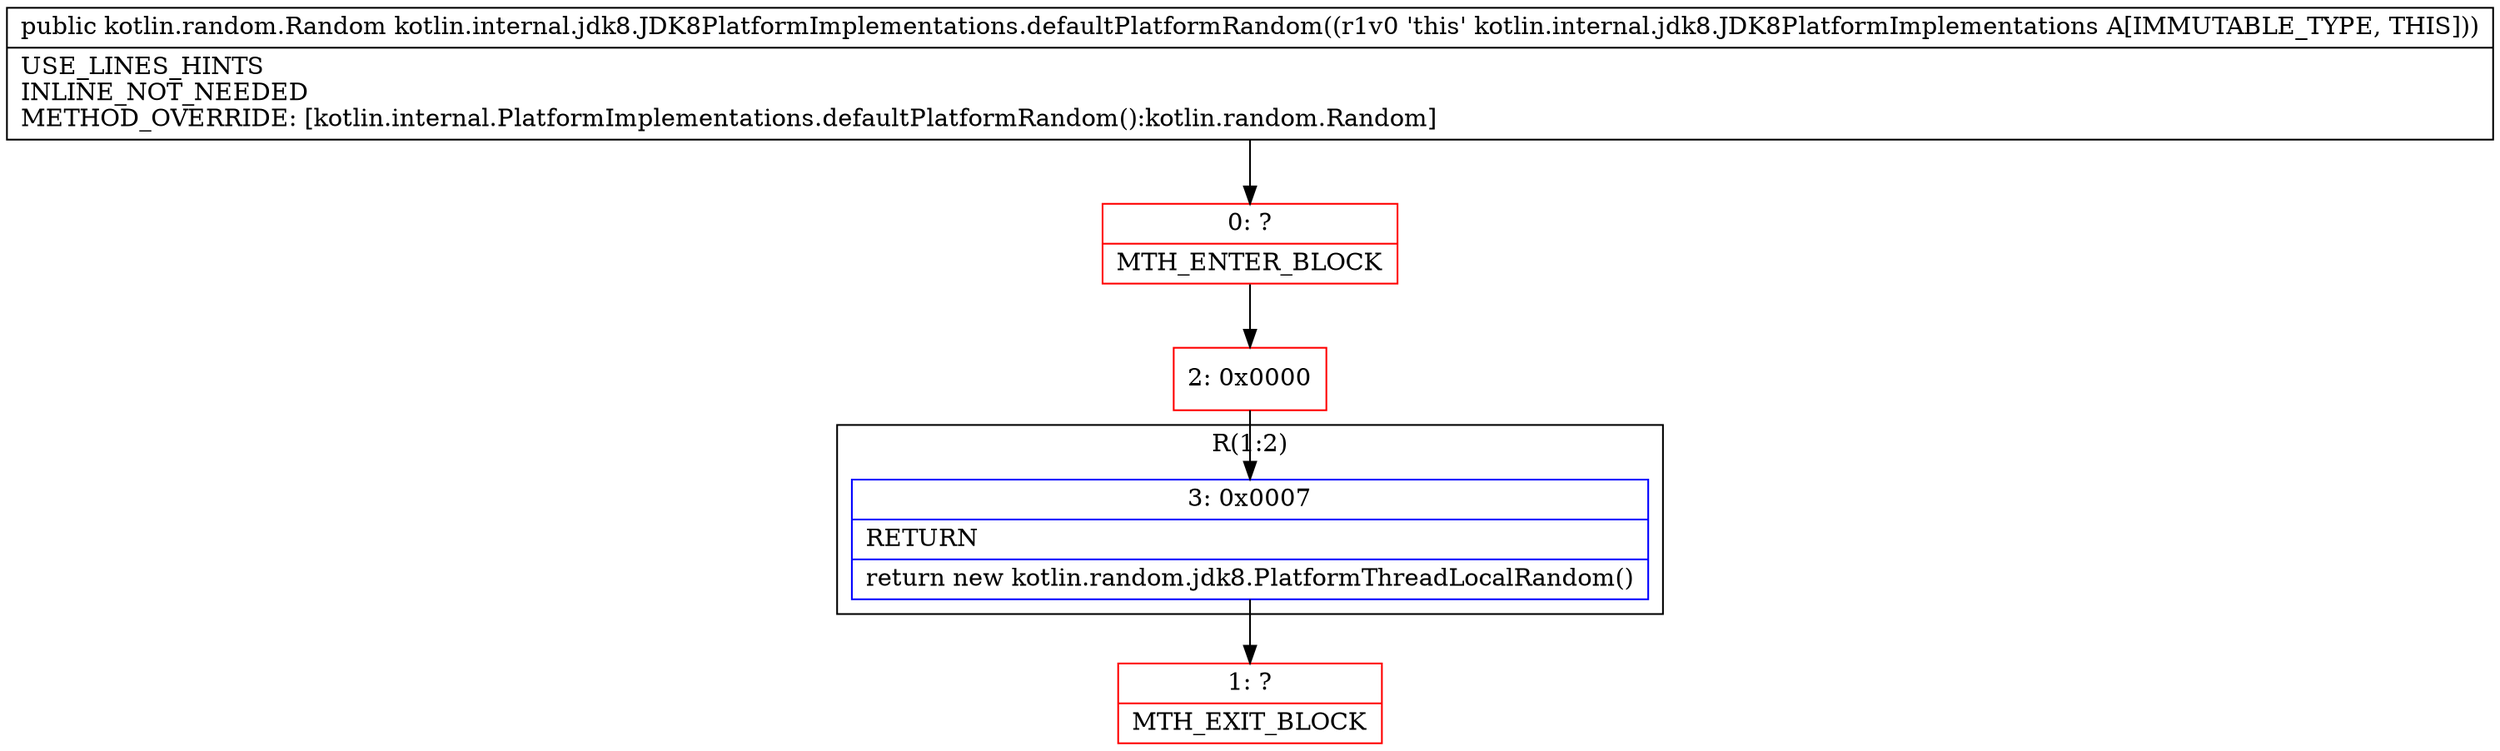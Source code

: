 digraph "CFG forkotlin.internal.jdk8.JDK8PlatformImplementations.defaultPlatformRandom()Lkotlin\/random\/Random;" {
subgraph cluster_Region_1934349788 {
label = "R(1:2)";
node [shape=record,color=blue];
Node_3 [shape=record,label="{3\:\ 0x0007|RETURN\l|return new kotlin.random.jdk8.PlatformThreadLocalRandom()\l}"];
}
Node_0 [shape=record,color=red,label="{0\:\ ?|MTH_ENTER_BLOCK\l}"];
Node_2 [shape=record,color=red,label="{2\:\ 0x0000}"];
Node_1 [shape=record,color=red,label="{1\:\ ?|MTH_EXIT_BLOCK\l}"];
MethodNode[shape=record,label="{public kotlin.random.Random kotlin.internal.jdk8.JDK8PlatformImplementations.defaultPlatformRandom((r1v0 'this' kotlin.internal.jdk8.JDK8PlatformImplementations A[IMMUTABLE_TYPE, THIS]))  | USE_LINES_HINTS\lINLINE_NOT_NEEDED\lMETHOD_OVERRIDE: [kotlin.internal.PlatformImplementations.defaultPlatformRandom():kotlin.random.Random]\l}"];
MethodNode -> Node_0;Node_3 -> Node_1;
Node_0 -> Node_2;
Node_2 -> Node_3;
}

